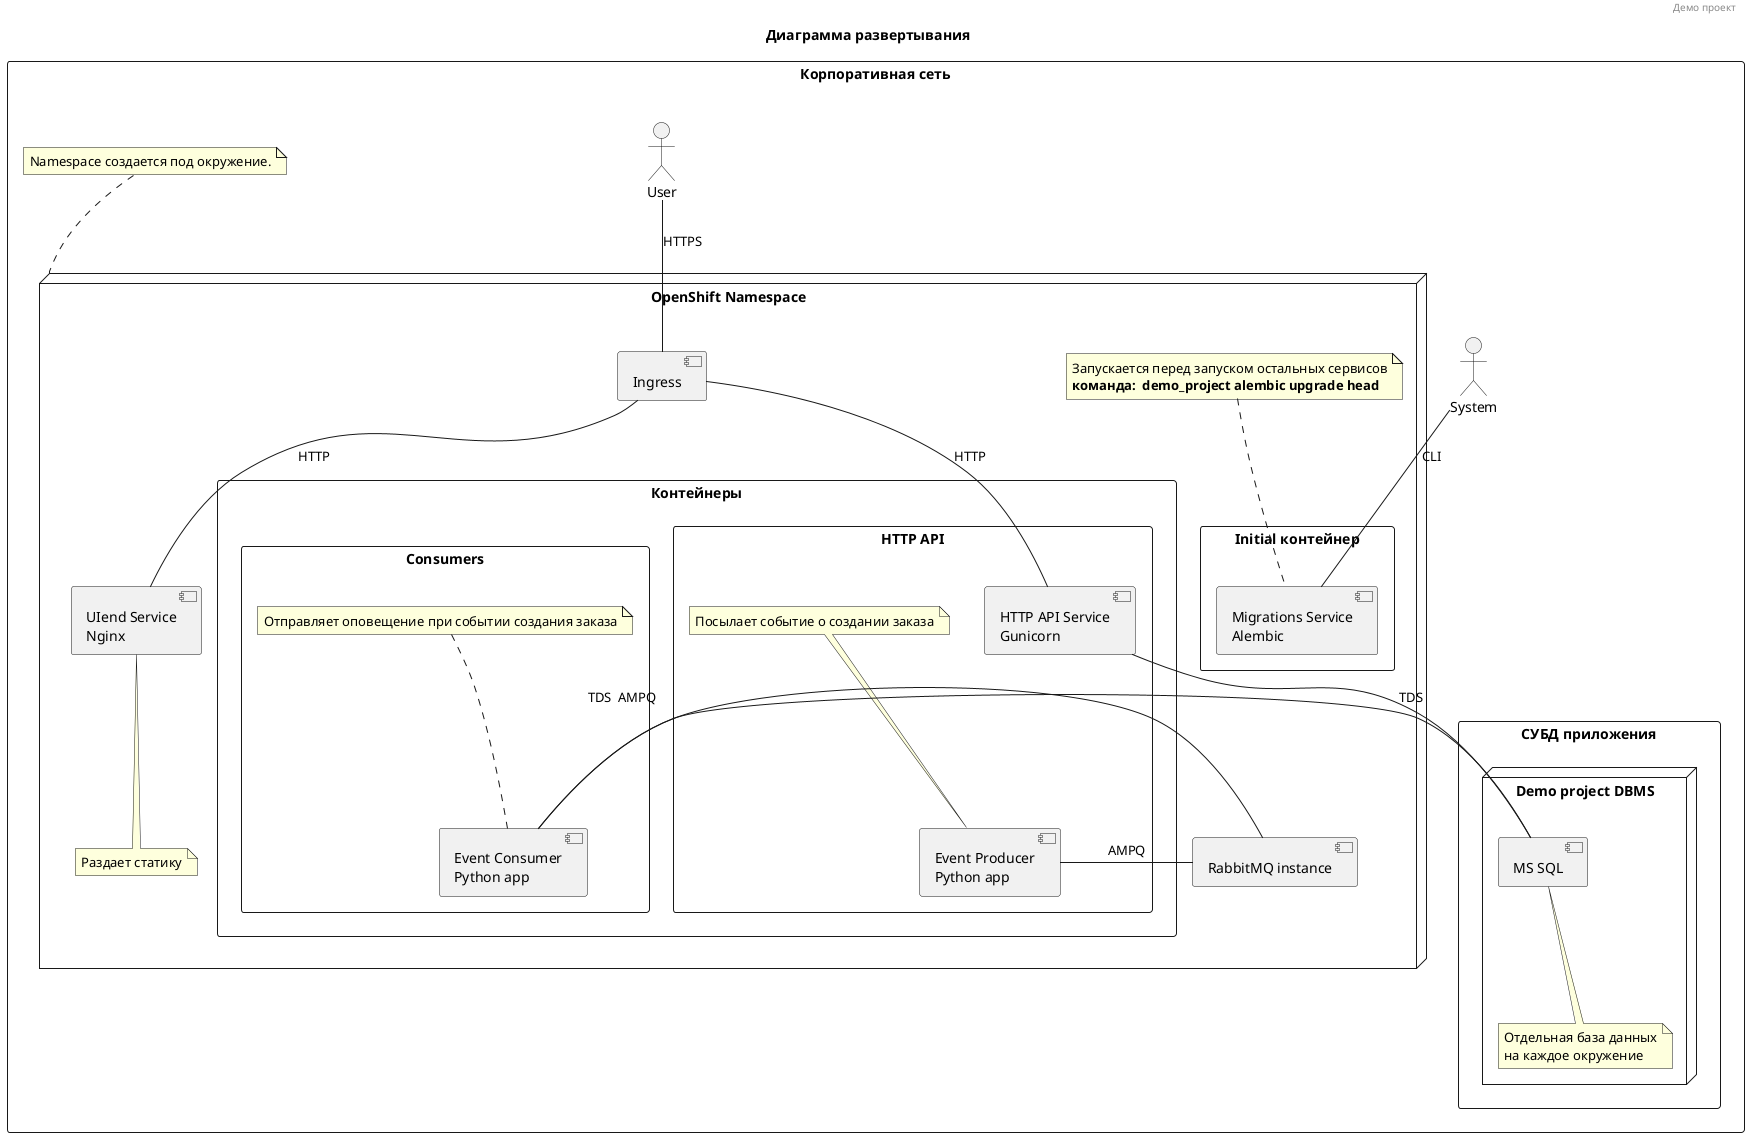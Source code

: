 '@startuml
'
'header Демо проект
'title Диаграмма развертывания
'
'rectangle "Корпоративная сеть" {
'  actor User
'  actor System
'
'  rectangle "СУБД приложения" {
'    node "Demo project DBMS" {
'      [MS SQL] as demo_project_db
'
'      note bottom of demo_project_db {
'        Отдельная база данных
'        на каждое окружение
'      }
'    }
'  }
'
'  node "OpenShift Namespace" as OSN {
'    [Ingress]
'    component UIendServer [
'      UIend Service
'      Nginx
'    ]
'    note bottom of UIendServer {
'      Раздает статику
'    }
'
'    component RabbitMQ [
'        RabbitMQ instance
'    ]
'
'    rectangle "Контейнеры" {
'      rectangle "HTTP API" {
'        component HTTP_API [
'          HTTP API Service
'          Gunicorn
'        ]
'
'        component EventProducer [
'          Event Producer
'          Python app
'        ]
'
'        note top of EventProducer {
'          Посылает событие о создании заказа
'        }
'      }
'      rectangle "Consumers" {
'        component EventConsumer [
'          Event Consumer
'          Python app
'        ]
'
'        note top of EventConsumer {
'          Отправляет оповещение при событии создания заказа
'        }
'      }
'    }
'
'    rectangle "Initial контейнер" {
'      component Migrations [
'        Migrations Service
'        Alembic
'      ]
'    }
'
'    note top of Migrations {
'      Запускается перед запуском остальных сервисов
'      **команда:  demo_project alembic upgrade head**
'    }
'
'    Ingress -- UIendServer : HTTP
'    Ingress -- HTTP_API : HTTP
'
'    HTTP_API -- demo_project_db : TDS
'
'    EventConsumer - demo_project_db : TDS
'    EventConsumer - RabbitMQ : AMPQ
'    EventProducer - RabbitMQ: AMPQ
'  }
'  note top of OSN {
'    Namespace создается под окружение.
'  }
'}
'
'User -- Ingress : HTTPS
'System -- Migrations : CLI
'
'@enduml
